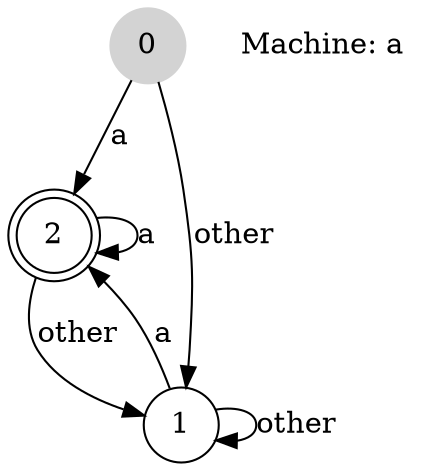 digraph automata_0 {
	graph [size="8.5, 11"];
	node [label="\N", shape=circle];
	0 [style=filled, color=lightgrey];
	2 [shape=doublecircle];
	1
	"Machine: a" [shape=plaintext];
	0 -> 2 [label="a "];
	0 -> 1 [label="other "];
	1 -> 2 [label="a "];
	1 -> 1 [label="other "];
	2 -> 2 [label="a "];
	2 -> 1 [label="other "];
}
